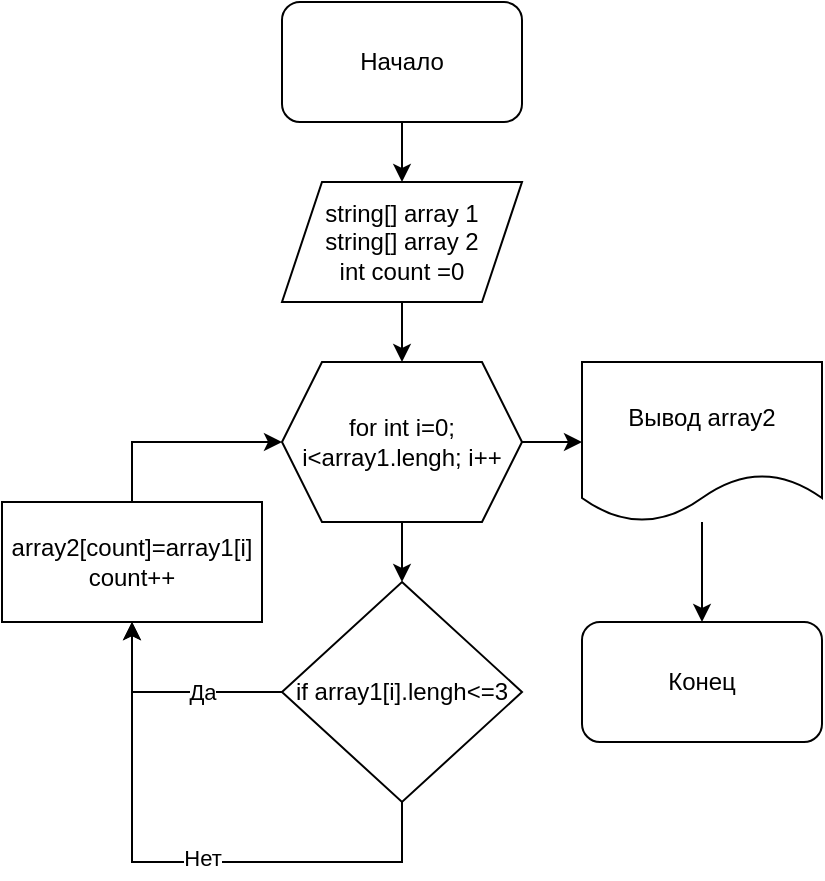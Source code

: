 <mxfile version="20.5.1" type="device"><diagram id="vZorLxQOpKLpviyTKQYW" name="Страница 1"><mxGraphModel dx="978" dy="880" grid="1" gridSize="10" guides="1" tooltips="1" connect="1" arrows="1" fold="1" page="1" pageScale="1" pageWidth="827" pageHeight="1169" math="0" shadow="0"><root><mxCell id="0"/><mxCell id="1" parent="0"/><mxCell id="bUfAuPV2xT2xLiZ8XFz4-5" style="edgeStyle=orthogonalEdgeStyle;rounded=0;orthogonalLoop=1;jettySize=auto;html=1;entryX=0.5;entryY=0;entryDx=0;entryDy=0;" edge="1" parent="1" source="bUfAuPV2xT2xLiZ8XFz4-1" target="bUfAuPV2xT2xLiZ8XFz4-2"><mxGeometry relative="1" as="geometry"/></mxCell><mxCell id="bUfAuPV2xT2xLiZ8XFz4-1" value="Начало" style="rounded=1;whiteSpace=wrap;html=1;" vertex="1" parent="1"><mxGeometry x="200" y="120" width="120" height="60" as="geometry"/></mxCell><mxCell id="bUfAuPV2xT2xLiZ8XFz4-6" style="edgeStyle=orthogonalEdgeStyle;rounded=0;orthogonalLoop=1;jettySize=auto;html=1;entryX=0.5;entryY=0;entryDx=0;entryDy=0;" edge="1" parent="1" source="bUfAuPV2xT2xLiZ8XFz4-2" target="bUfAuPV2xT2xLiZ8XFz4-4"><mxGeometry relative="1" as="geometry"/></mxCell><mxCell id="bUfAuPV2xT2xLiZ8XFz4-2" value="&lt;div&gt;string[] array 1&lt;/div&gt;&lt;div&gt;&lt;div&gt;string[] array 2&lt;/div&gt;&lt;div&gt;int count =0&lt;br&gt;&lt;/div&gt;&lt;/div&gt;" style="shape=parallelogram;perimeter=parallelogramPerimeter;whiteSpace=wrap;html=1;fixedSize=1;" vertex="1" parent="1"><mxGeometry x="200" y="210" width="120" height="60" as="geometry"/></mxCell><mxCell id="bUfAuPV2xT2xLiZ8XFz4-8" style="edgeStyle=orthogonalEdgeStyle;rounded=0;orthogonalLoop=1;jettySize=auto;html=1;entryX=0.5;entryY=0;entryDx=0;entryDy=0;" edge="1" parent="1" source="bUfAuPV2xT2xLiZ8XFz4-4" target="bUfAuPV2xT2xLiZ8XFz4-7"><mxGeometry relative="1" as="geometry"/></mxCell><mxCell id="bUfAuPV2xT2xLiZ8XFz4-14" style="edgeStyle=orthogonalEdgeStyle;rounded=0;orthogonalLoop=1;jettySize=auto;html=1;entryX=0;entryY=0.5;entryDx=0;entryDy=0;" edge="1" parent="1" source="bUfAuPV2xT2xLiZ8XFz4-4" target="bUfAuPV2xT2xLiZ8XFz4-13"><mxGeometry relative="1" as="geometry"/></mxCell><mxCell id="bUfAuPV2xT2xLiZ8XFz4-4" value="&lt;div&gt;for int i=0; i&amp;lt;array1.lengh; i++&lt;/div&gt;" style="shape=hexagon;perimeter=hexagonPerimeter2;whiteSpace=wrap;html=1;fixedSize=1;" vertex="1" parent="1"><mxGeometry x="200" y="300" width="120" height="80" as="geometry"/></mxCell><mxCell id="bUfAuPV2xT2xLiZ8XFz4-25" style="edgeStyle=orthogonalEdgeStyle;rounded=0;orthogonalLoop=1;jettySize=auto;html=1;entryX=0.5;entryY=1;entryDx=0;entryDy=0;" edge="1" parent="1" source="bUfAuPV2xT2xLiZ8XFz4-7" target="bUfAuPV2xT2xLiZ8XFz4-9"><mxGeometry relative="1" as="geometry"><Array as="points"><mxPoint x="260" y="550"/><mxPoint x="125" y="550"/></Array></mxGeometry></mxCell><mxCell id="bUfAuPV2xT2xLiZ8XFz4-28" value="&lt;div&gt;Нет&lt;/div&gt;" style="edgeLabel;html=1;align=center;verticalAlign=middle;resizable=0;points=[];" vertex="1" connectable="0" parent="bUfAuPV2xT2xLiZ8XFz4-25"><mxGeometry x="-0.215" y="-2" relative="1" as="geometry"><mxPoint x="-18" as="offset"/></mxGeometry></mxCell><mxCell id="bUfAuPV2xT2xLiZ8XFz4-27" value="Да" style="edgeStyle=orthogonalEdgeStyle;rounded=0;orthogonalLoop=1;jettySize=auto;html=1;entryX=0.5;entryY=1;entryDx=0;entryDy=0;" edge="1" parent="1" source="bUfAuPV2xT2xLiZ8XFz4-7" target="bUfAuPV2xT2xLiZ8XFz4-9"><mxGeometry x="-0.273" relative="1" as="geometry"><mxPoint x="120" y="465" as="targetPoint"/><Array as="points"><mxPoint x="125" y="465"/></Array><mxPoint as="offset"/></mxGeometry></mxCell><mxCell id="bUfAuPV2xT2xLiZ8XFz4-7" value="if array1[i].lengh&amp;lt;=3" style="rhombus;whiteSpace=wrap;html=1;" vertex="1" parent="1"><mxGeometry x="200" y="410" width="120" height="110" as="geometry"/></mxCell><mxCell id="bUfAuPV2xT2xLiZ8XFz4-22" style="edgeStyle=orthogonalEdgeStyle;rounded=0;orthogonalLoop=1;jettySize=auto;html=1;entryX=0;entryY=0.5;entryDx=0;entryDy=0;" edge="1" parent="1" source="bUfAuPV2xT2xLiZ8XFz4-9" target="bUfAuPV2xT2xLiZ8XFz4-4"><mxGeometry relative="1" as="geometry"><Array as="points"><mxPoint x="125" y="340"/></Array></mxGeometry></mxCell><mxCell id="bUfAuPV2xT2xLiZ8XFz4-9" value="&lt;div&gt;array2[count]=array1[i]&lt;/div&gt;&lt;div&gt;count++&lt;br&gt;&lt;/div&gt;" style="rounded=0;whiteSpace=wrap;html=1;" vertex="1" parent="1"><mxGeometry x="60" y="370" width="130" height="60" as="geometry"/></mxCell><mxCell id="bUfAuPV2xT2xLiZ8XFz4-16" style="edgeStyle=orthogonalEdgeStyle;rounded=0;orthogonalLoop=1;jettySize=auto;html=1;entryX=0.5;entryY=0;entryDx=0;entryDy=0;" edge="1" parent="1" source="bUfAuPV2xT2xLiZ8XFz4-13" target="bUfAuPV2xT2xLiZ8XFz4-15"><mxGeometry relative="1" as="geometry"/></mxCell><mxCell id="bUfAuPV2xT2xLiZ8XFz4-13" value="Вывод array2" style="shape=document;whiteSpace=wrap;html=1;boundedLbl=1;" vertex="1" parent="1"><mxGeometry x="350" y="300" width="120" height="80" as="geometry"/></mxCell><mxCell id="bUfAuPV2xT2xLiZ8XFz4-15" value="Конец" style="rounded=1;whiteSpace=wrap;html=1;" vertex="1" parent="1"><mxGeometry x="350" y="430" width="120" height="60" as="geometry"/></mxCell></root></mxGraphModel></diagram></mxfile>